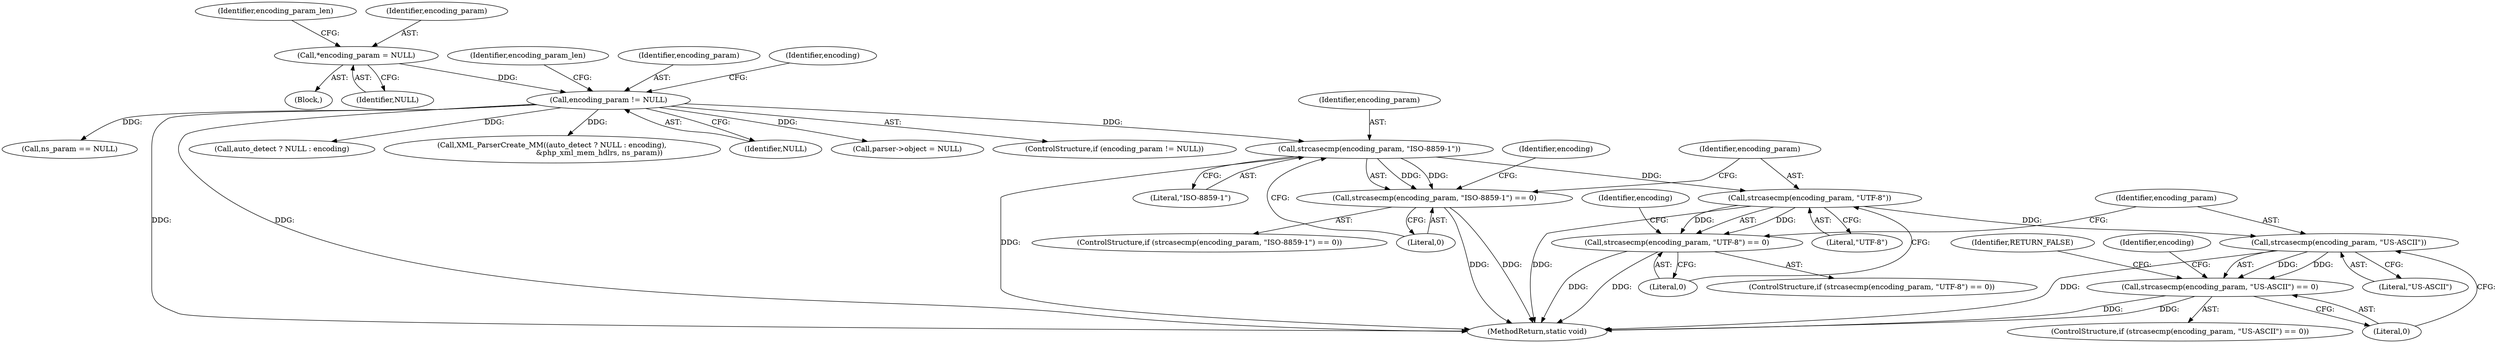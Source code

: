 digraph "0_php_dccda88f27a084bcbbb30198ace12b4e7ae961cc_9@pointer" {
"1000151" [label="(Call,strcasecmp(encoding_param, \"ISO-8859-1\"))"];
"1000132" [label="(Call,encoding_param != NULL)"];
"1000113" [label="(Call,*encoding_param = NULL)"];
"1000150" [label="(Call,strcasecmp(encoding_param, \"ISO-8859-1\") == 0)"];
"1000162" [label="(Call,strcasecmp(encoding_param, \"UTF-8\"))"];
"1000161" [label="(Call,strcasecmp(encoding_param, \"UTF-8\") == 0)"];
"1000173" [label="(Call,strcasecmp(encoding_param, \"US-ASCII\"))"];
"1000172" [label="(Call,strcasecmp(encoding_param, \"US-ASCII\") == 0)"];
"1000193" [label="(Call,ns_param == NULL)"];
"1000253" [label="(MethodReturn,static void)"];
"1000118" [label="(Identifier,encoding_param_len)"];
"1000183" [label="(Identifier,RETURN_FALSE)"];
"1000149" [label="(ControlStructure,if (strcasecmp(encoding_param, \"ISO-8859-1\") == 0))"];
"1000175" [label="(Literal,\"US-ASCII\")"];
"1000211" [label="(Call,auto_detect ? NULL : encoding)"];
"1000113" [label="(Call,*encoding_param = NULL)"];
"1000161" [label="(Call,strcasecmp(encoding_param, \"UTF-8\") == 0)"];
"1000165" [label="(Literal,0)"];
"1000163" [label="(Identifier,encoding_param)"];
"1000114" [label="(Identifier,encoding_param)"];
"1000160" [label="(ControlStructure,if (strcasecmp(encoding_param, \"UTF-8\") == 0))"];
"1000106" [label="(Block,)"];
"1000172" [label="(Call,strcasecmp(encoding_param, \"US-ASCII\") == 0)"];
"1000162" [label="(Call,strcasecmp(encoding_param, \"UTF-8\"))"];
"1000132" [label="(Call,encoding_param != NULL)"];
"1000157" [label="(Identifier,encoding)"];
"1000210" [label="(Call,XML_ParserCreate_MM((auto_detect ? NULL : encoding),\n                                         &php_xml_mem_hdlrs, ns_param))"];
"1000134" [label="(Identifier,NULL)"];
"1000171" [label="(ControlStructure,if (strcasecmp(encoding_param, \"US-ASCII\") == 0))"];
"1000115" [label="(Identifier,NULL)"];
"1000173" [label="(Call,strcasecmp(encoding_param, \"US-ASCII\"))"];
"1000153" [label="(Literal,\"ISO-8859-1\")"];
"1000174" [label="(Identifier,encoding_param)"];
"1000176" [label="(Literal,0)"];
"1000150" [label="(Call,strcasecmp(encoding_param, \"ISO-8859-1\") == 0)"];
"1000168" [label="(Identifier,encoding)"];
"1000133" [label="(Identifier,encoding_param)"];
"1000187" [label="(Identifier,encoding)"];
"1000228" [label="(Call,parser->object = NULL)"];
"1000152" [label="(Identifier,encoding_param)"];
"1000138" [label="(Identifier,encoding_param_len)"];
"1000164" [label="(Literal,\"UTF-8\")"];
"1000131" [label="(ControlStructure,if (encoding_param != NULL))"];
"1000179" [label="(Identifier,encoding)"];
"1000154" [label="(Literal,0)"];
"1000151" [label="(Call,strcasecmp(encoding_param, \"ISO-8859-1\"))"];
"1000151" -> "1000150"  [label="AST: "];
"1000151" -> "1000153"  [label="CFG: "];
"1000152" -> "1000151"  [label="AST: "];
"1000153" -> "1000151"  [label="AST: "];
"1000154" -> "1000151"  [label="CFG: "];
"1000151" -> "1000253"  [label="DDG: "];
"1000151" -> "1000150"  [label="DDG: "];
"1000151" -> "1000150"  [label="DDG: "];
"1000132" -> "1000151"  [label="DDG: "];
"1000151" -> "1000162"  [label="DDG: "];
"1000132" -> "1000131"  [label="AST: "];
"1000132" -> "1000134"  [label="CFG: "];
"1000133" -> "1000132"  [label="AST: "];
"1000134" -> "1000132"  [label="AST: "];
"1000138" -> "1000132"  [label="CFG: "];
"1000187" -> "1000132"  [label="CFG: "];
"1000132" -> "1000253"  [label="DDG: "];
"1000132" -> "1000253"  [label="DDG: "];
"1000113" -> "1000132"  [label="DDG: "];
"1000132" -> "1000193"  [label="DDG: "];
"1000132" -> "1000210"  [label="DDG: "];
"1000132" -> "1000211"  [label="DDG: "];
"1000132" -> "1000228"  [label="DDG: "];
"1000113" -> "1000106"  [label="AST: "];
"1000113" -> "1000115"  [label="CFG: "];
"1000114" -> "1000113"  [label="AST: "];
"1000115" -> "1000113"  [label="AST: "];
"1000118" -> "1000113"  [label="CFG: "];
"1000150" -> "1000149"  [label="AST: "];
"1000150" -> "1000154"  [label="CFG: "];
"1000154" -> "1000150"  [label="AST: "];
"1000157" -> "1000150"  [label="CFG: "];
"1000163" -> "1000150"  [label="CFG: "];
"1000150" -> "1000253"  [label="DDG: "];
"1000150" -> "1000253"  [label="DDG: "];
"1000162" -> "1000161"  [label="AST: "];
"1000162" -> "1000164"  [label="CFG: "];
"1000163" -> "1000162"  [label="AST: "];
"1000164" -> "1000162"  [label="AST: "];
"1000165" -> "1000162"  [label="CFG: "];
"1000162" -> "1000253"  [label="DDG: "];
"1000162" -> "1000161"  [label="DDG: "];
"1000162" -> "1000161"  [label="DDG: "];
"1000162" -> "1000173"  [label="DDG: "];
"1000161" -> "1000160"  [label="AST: "];
"1000161" -> "1000165"  [label="CFG: "];
"1000165" -> "1000161"  [label="AST: "];
"1000168" -> "1000161"  [label="CFG: "];
"1000174" -> "1000161"  [label="CFG: "];
"1000161" -> "1000253"  [label="DDG: "];
"1000161" -> "1000253"  [label="DDG: "];
"1000173" -> "1000172"  [label="AST: "];
"1000173" -> "1000175"  [label="CFG: "];
"1000174" -> "1000173"  [label="AST: "];
"1000175" -> "1000173"  [label="AST: "];
"1000176" -> "1000173"  [label="CFG: "];
"1000173" -> "1000253"  [label="DDG: "];
"1000173" -> "1000172"  [label="DDG: "];
"1000173" -> "1000172"  [label="DDG: "];
"1000172" -> "1000171"  [label="AST: "];
"1000172" -> "1000176"  [label="CFG: "];
"1000176" -> "1000172"  [label="AST: "];
"1000179" -> "1000172"  [label="CFG: "];
"1000183" -> "1000172"  [label="CFG: "];
"1000172" -> "1000253"  [label="DDG: "];
"1000172" -> "1000253"  [label="DDG: "];
}

